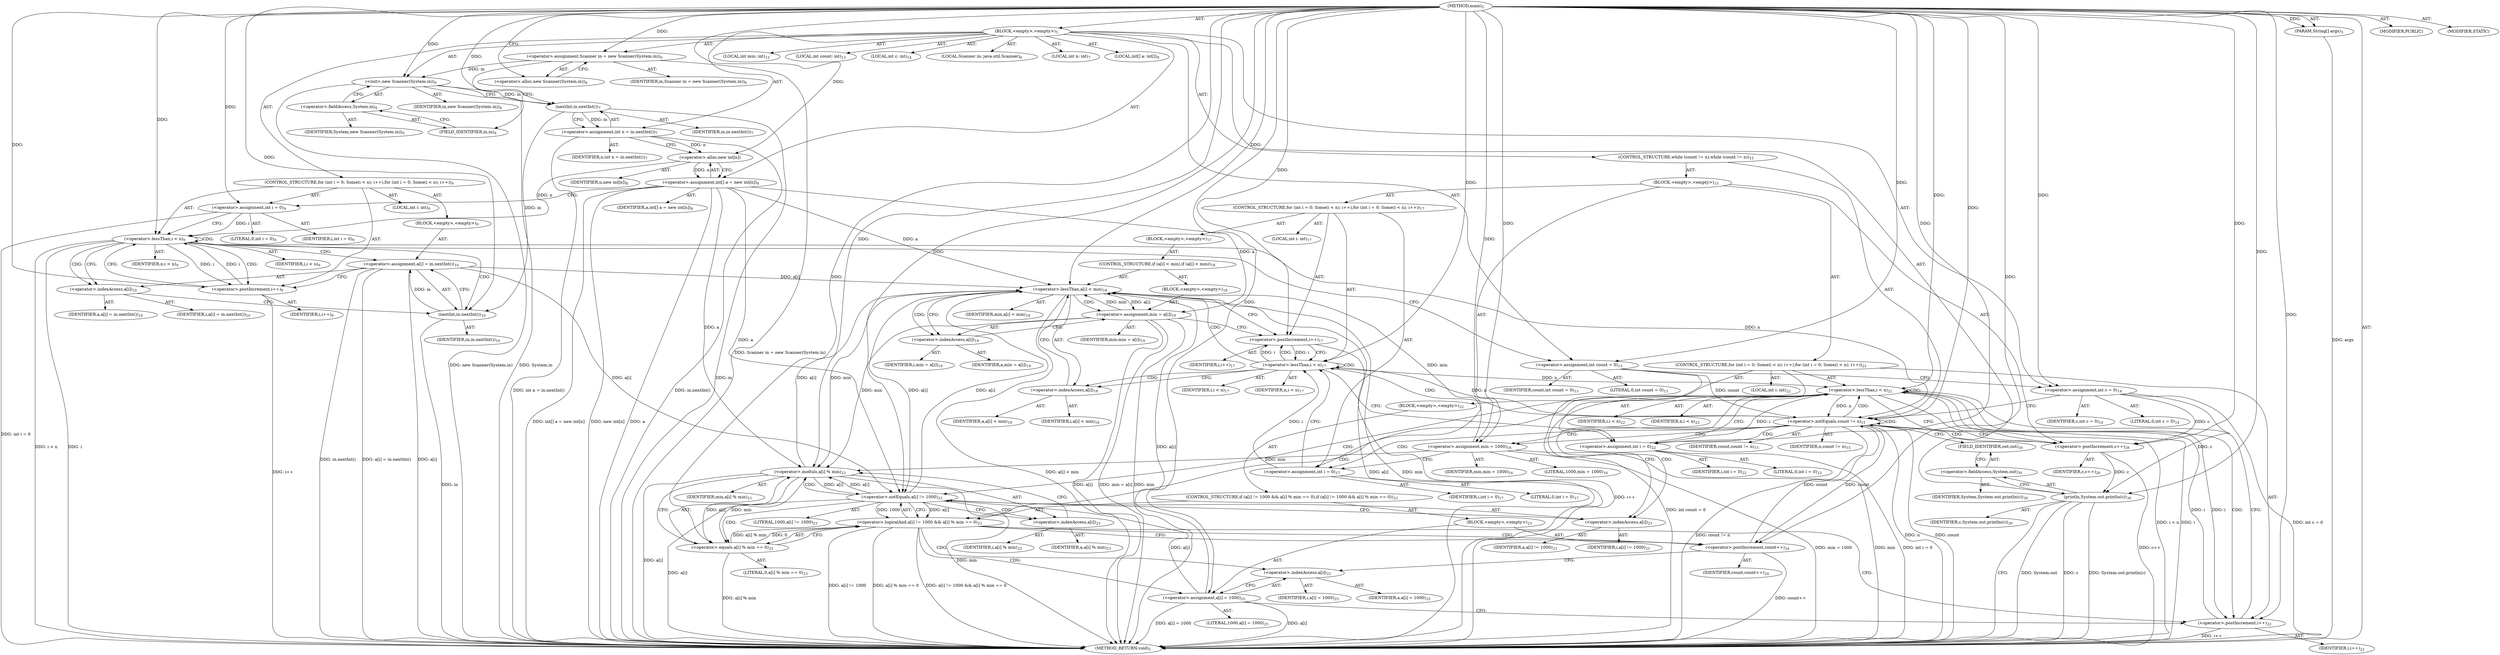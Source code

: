 digraph "main" {  
"19" [label = <(METHOD,main)<SUB>5</SUB>> ]
"20" [label = <(PARAM,String[] args)<SUB>5</SUB>> ]
"21" [label = <(BLOCK,&lt;empty&gt;,&lt;empty&gt;)<SUB>5</SUB>> ]
"4" [label = <(LOCAL,Scanner in: java.util.Scanner)<SUB>6</SUB>> ]
"22" [label = <(&lt;operator&gt;.assignment,Scanner in = new Scanner(System.in))<SUB>6</SUB>> ]
"23" [label = <(IDENTIFIER,in,Scanner in = new Scanner(System.in))<SUB>6</SUB>> ]
"24" [label = <(&lt;operator&gt;.alloc,new Scanner(System.in))<SUB>6</SUB>> ]
"25" [label = <(&lt;init&gt;,new Scanner(System.in))<SUB>6</SUB>> ]
"3" [label = <(IDENTIFIER,in,new Scanner(System.in))<SUB>6</SUB>> ]
"26" [label = <(&lt;operator&gt;.fieldAccess,System.in)<SUB>6</SUB>> ]
"27" [label = <(IDENTIFIER,System,new Scanner(System.in))<SUB>6</SUB>> ]
"28" [label = <(FIELD_IDENTIFIER,in,in)<SUB>6</SUB>> ]
"29" [label = <(LOCAL,int n: int)<SUB>7</SUB>> ]
"30" [label = <(&lt;operator&gt;.assignment,int n = in.nextInt())<SUB>7</SUB>> ]
"31" [label = <(IDENTIFIER,n,int n = in.nextInt())<SUB>7</SUB>> ]
"32" [label = <(nextInt,in.nextInt())<SUB>7</SUB>> ]
"33" [label = <(IDENTIFIER,in,in.nextInt())<SUB>7</SUB>> ]
"34" [label = <(LOCAL,int[] a: int[])<SUB>8</SUB>> ]
"35" [label = <(&lt;operator&gt;.assignment,int[] a = new int[n])<SUB>8</SUB>> ]
"36" [label = <(IDENTIFIER,a,int[] a = new int[n])<SUB>8</SUB>> ]
"37" [label = <(&lt;operator&gt;.alloc,new int[n])> ]
"38" [label = <(IDENTIFIER,n,new int[n])<SUB>8</SUB>> ]
"39" [label = <(CONTROL_STRUCTURE,for (int i = 0; Some(i &lt; n); i++),for (int i = 0; Some(i &lt; n); i++))<SUB>9</SUB>> ]
"40" [label = <(LOCAL,int i: int)<SUB>9</SUB>> ]
"41" [label = <(&lt;operator&gt;.assignment,int i = 0)<SUB>9</SUB>> ]
"42" [label = <(IDENTIFIER,i,int i = 0)<SUB>9</SUB>> ]
"43" [label = <(LITERAL,0,int i = 0)<SUB>9</SUB>> ]
"44" [label = <(&lt;operator&gt;.lessThan,i &lt; n)<SUB>9</SUB>> ]
"45" [label = <(IDENTIFIER,i,i &lt; n)<SUB>9</SUB>> ]
"46" [label = <(IDENTIFIER,n,i &lt; n)<SUB>9</SUB>> ]
"47" [label = <(&lt;operator&gt;.postIncrement,i++)<SUB>9</SUB>> ]
"48" [label = <(IDENTIFIER,i,i++)<SUB>9</SUB>> ]
"49" [label = <(BLOCK,&lt;empty&gt;,&lt;empty&gt;)<SUB>9</SUB>> ]
"50" [label = <(&lt;operator&gt;.assignment,a[i] = in.nextInt())<SUB>10</SUB>> ]
"51" [label = <(&lt;operator&gt;.indexAccess,a[i])<SUB>10</SUB>> ]
"52" [label = <(IDENTIFIER,a,a[i] = in.nextInt())<SUB>10</SUB>> ]
"53" [label = <(IDENTIFIER,i,a[i] = in.nextInt())<SUB>10</SUB>> ]
"54" [label = <(nextInt,in.nextInt())<SUB>10</SUB>> ]
"55" [label = <(IDENTIFIER,in,in.nextInt())<SUB>10</SUB>> ]
"56" [label = <(LOCAL,int min: int)<SUB>12</SUB>> ]
"57" [label = <(LOCAL,int count: int)<SUB>13</SUB>> ]
"58" [label = <(&lt;operator&gt;.assignment,int count = 0)<SUB>13</SUB>> ]
"59" [label = <(IDENTIFIER,count,int count = 0)<SUB>13</SUB>> ]
"60" [label = <(LITERAL,0,int count = 0)<SUB>13</SUB>> ]
"61" [label = <(LOCAL,int c: int)<SUB>14</SUB>> ]
"62" [label = <(&lt;operator&gt;.assignment,int c = 0)<SUB>14</SUB>> ]
"63" [label = <(IDENTIFIER,c,int c = 0)<SUB>14</SUB>> ]
"64" [label = <(LITERAL,0,int c = 0)<SUB>14</SUB>> ]
"65" [label = <(CONTROL_STRUCTURE,while (count != n),while (count != n))<SUB>15</SUB>> ]
"66" [label = <(&lt;operator&gt;.notEquals,count != n)<SUB>15</SUB>> ]
"67" [label = <(IDENTIFIER,count,count != n)<SUB>15</SUB>> ]
"68" [label = <(IDENTIFIER,n,count != n)<SUB>15</SUB>> ]
"69" [label = <(BLOCK,&lt;empty&gt;,&lt;empty&gt;)<SUB>15</SUB>> ]
"70" [label = <(&lt;operator&gt;.assignment,min = 1000)<SUB>16</SUB>> ]
"71" [label = <(IDENTIFIER,min,min = 1000)<SUB>16</SUB>> ]
"72" [label = <(LITERAL,1000,min = 1000)<SUB>16</SUB>> ]
"73" [label = <(CONTROL_STRUCTURE,for (int i = 0; Some(i &lt; n); i++),for (int i = 0; Some(i &lt; n); i++))<SUB>17</SUB>> ]
"74" [label = <(LOCAL,int i: int)<SUB>17</SUB>> ]
"75" [label = <(&lt;operator&gt;.assignment,int i = 0)<SUB>17</SUB>> ]
"76" [label = <(IDENTIFIER,i,int i = 0)<SUB>17</SUB>> ]
"77" [label = <(LITERAL,0,int i = 0)<SUB>17</SUB>> ]
"78" [label = <(&lt;operator&gt;.lessThan,i &lt; n)<SUB>17</SUB>> ]
"79" [label = <(IDENTIFIER,i,i &lt; n)<SUB>17</SUB>> ]
"80" [label = <(IDENTIFIER,n,i &lt; n)<SUB>17</SUB>> ]
"81" [label = <(&lt;operator&gt;.postIncrement,i++)<SUB>17</SUB>> ]
"82" [label = <(IDENTIFIER,i,i++)<SUB>17</SUB>> ]
"83" [label = <(BLOCK,&lt;empty&gt;,&lt;empty&gt;)<SUB>17</SUB>> ]
"84" [label = <(CONTROL_STRUCTURE,if (a[i] &lt; min),if (a[i] &lt; min))<SUB>18</SUB>> ]
"85" [label = <(&lt;operator&gt;.lessThan,a[i] &lt; min)<SUB>18</SUB>> ]
"86" [label = <(&lt;operator&gt;.indexAccess,a[i])<SUB>18</SUB>> ]
"87" [label = <(IDENTIFIER,a,a[i] &lt; min)<SUB>18</SUB>> ]
"88" [label = <(IDENTIFIER,i,a[i] &lt; min)<SUB>18</SUB>> ]
"89" [label = <(IDENTIFIER,min,a[i] &lt; min)<SUB>18</SUB>> ]
"90" [label = <(BLOCK,&lt;empty&gt;,&lt;empty&gt;)<SUB>18</SUB>> ]
"91" [label = <(&lt;operator&gt;.assignment,min = a[i])<SUB>19</SUB>> ]
"92" [label = <(IDENTIFIER,min,min = a[i])<SUB>19</SUB>> ]
"93" [label = <(&lt;operator&gt;.indexAccess,a[i])<SUB>19</SUB>> ]
"94" [label = <(IDENTIFIER,a,min = a[i])<SUB>19</SUB>> ]
"95" [label = <(IDENTIFIER,i,min = a[i])<SUB>19</SUB>> ]
"96" [label = <(CONTROL_STRUCTURE,for (int i = 0; Some(i &lt; n); i++),for (int i = 0; Some(i &lt; n); i++))<SUB>22</SUB>> ]
"97" [label = <(LOCAL,int i: int)<SUB>22</SUB>> ]
"98" [label = <(&lt;operator&gt;.assignment,int i = 0)<SUB>22</SUB>> ]
"99" [label = <(IDENTIFIER,i,int i = 0)<SUB>22</SUB>> ]
"100" [label = <(LITERAL,0,int i = 0)<SUB>22</SUB>> ]
"101" [label = <(&lt;operator&gt;.lessThan,i &lt; n)<SUB>22</SUB>> ]
"102" [label = <(IDENTIFIER,i,i &lt; n)<SUB>22</SUB>> ]
"103" [label = <(IDENTIFIER,n,i &lt; n)<SUB>22</SUB>> ]
"104" [label = <(&lt;operator&gt;.postIncrement,i++)<SUB>22</SUB>> ]
"105" [label = <(IDENTIFIER,i,i++)<SUB>22</SUB>> ]
"106" [label = <(BLOCK,&lt;empty&gt;,&lt;empty&gt;)<SUB>22</SUB>> ]
"107" [label = <(CONTROL_STRUCTURE,if (a[i] != 1000 &amp;&amp; a[i] % min == 0),if (a[i] != 1000 &amp;&amp; a[i] % min == 0))<SUB>23</SUB>> ]
"108" [label = <(&lt;operator&gt;.logicalAnd,a[i] != 1000 &amp;&amp; a[i] % min == 0)<SUB>23</SUB>> ]
"109" [label = <(&lt;operator&gt;.notEquals,a[i] != 1000)<SUB>23</SUB>> ]
"110" [label = <(&lt;operator&gt;.indexAccess,a[i])<SUB>23</SUB>> ]
"111" [label = <(IDENTIFIER,a,a[i] != 1000)<SUB>23</SUB>> ]
"112" [label = <(IDENTIFIER,i,a[i] != 1000)<SUB>23</SUB>> ]
"113" [label = <(LITERAL,1000,a[i] != 1000)<SUB>23</SUB>> ]
"114" [label = <(&lt;operator&gt;.equals,a[i] % min == 0)<SUB>23</SUB>> ]
"115" [label = <(&lt;operator&gt;.modulo,a[i] % min)<SUB>23</SUB>> ]
"116" [label = <(&lt;operator&gt;.indexAccess,a[i])<SUB>23</SUB>> ]
"117" [label = <(IDENTIFIER,a,a[i] % min)<SUB>23</SUB>> ]
"118" [label = <(IDENTIFIER,i,a[i] % min)<SUB>23</SUB>> ]
"119" [label = <(IDENTIFIER,min,a[i] % min)<SUB>23</SUB>> ]
"120" [label = <(LITERAL,0,a[i] % min == 0)<SUB>23</SUB>> ]
"121" [label = <(BLOCK,&lt;empty&gt;,&lt;empty&gt;)<SUB>23</SUB>> ]
"122" [label = <(&lt;operator&gt;.postIncrement,count++)<SUB>24</SUB>> ]
"123" [label = <(IDENTIFIER,count,count++)<SUB>24</SUB>> ]
"124" [label = <(&lt;operator&gt;.assignment,a[i] = 1000)<SUB>25</SUB>> ]
"125" [label = <(&lt;operator&gt;.indexAccess,a[i])<SUB>25</SUB>> ]
"126" [label = <(IDENTIFIER,a,a[i] = 1000)<SUB>25</SUB>> ]
"127" [label = <(IDENTIFIER,i,a[i] = 1000)<SUB>25</SUB>> ]
"128" [label = <(LITERAL,1000,a[i] = 1000)<SUB>25</SUB>> ]
"129" [label = <(&lt;operator&gt;.postIncrement,c++)<SUB>28</SUB>> ]
"130" [label = <(IDENTIFIER,c,c++)<SUB>28</SUB>> ]
"131" [label = <(println,System.out.println(c))<SUB>30</SUB>> ]
"132" [label = <(&lt;operator&gt;.fieldAccess,System.out)<SUB>30</SUB>> ]
"133" [label = <(IDENTIFIER,System,System.out.println(c))<SUB>30</SUB>> ]
"134" [label = <(FIELD_IDENTIFIER,out,out)<SUB>30</SUB>> ]
"135" [label = <(IDENTIFIER,c,System.out.println(c))<SUB>30</SUB>> ]
"136" [label = <(MODIFIER,PUBLIC)> ]
"137" [label = <(MODIFIER,STATIC)> ]
"138" [label = <(METHOD_RETURN,void)<SUB>5</SUB>> ]
  "19" -> "20"  [ label = "AST: "] 
  "19" -> "21"  [ label = "AST: "] 
  "19" -> "136"  [ label = "AST: "] 
  "19" -> "137"  [ label = "AST: "] 
  "19" -> "138"  [ label = "AST: "] 
  "21" -> "4"  [ label = "AST: "] 
  "21" -> "22"  [ label = "AST: "] 
  "21" -> "25"  [ label = "AST: "] 
  "21" -> "29"  [ label = "AST: "] 
  "21" -> "30"  [ label = "AST: "] 
  "21" -> "34"  [ label = "AST: "] 
  "21" -> "35"  [ label = "AST: "] 
  "21" -> "39"  [ label = "AST: "] 
  "21" -> "56"  [ label = "AST: "] 
  "21" -> "57"  [ label = "AST: "] 
  "21" -> "58"  [ label = "AST: "] 
  "21" -> "61"  [ label = "AST: "] 
  "21" -> "62"  [ label = "AST: "] 
  "21" -> "65"  [ label = "AST: "] 
  "21" -> "131"  [ label = "AST: "] 
  "22" -> "23"  [ label = "AST: "] 
  "22" -> "24"  [ label = "AST: "] 
  "25" -> "3"  [ label = "AST: "] 
  "25" -> "26"  [ label = "AST: "] 
  "26" -> "27"  [ label = "AST: "] 
  "26" -> "28"  [ label = "AST: "] 
  "30" -> "31"  [ label = "AST: "] 
  "30" -> "32"  [ label = "AST: "] 
  "32" -> "33"  [ label = "AST: "] 
  "35" -> "36"  [ label = "AST: "] 
  "35" -> "37"  [ label = "AST: "] 
  "37" -> "38"  [ label = "AST: "] 
  "39" -> "40"  [ label = "AST: "] 
  "39" -> "41"  [ label = "AST: "] 
  "39" -> "44"  [ label = "AST: "] 
  "39" -> "47"  [ label = "AST: "] 
  "39" -> "49"  [ label = "AST: "] 
  "41" -> "42"  [ label = "AST: "] 
  "41" -> "43"  [ label = "AST: "] 
  "44" -> "45"  [ label = "AST: "] 
  "44" -> "46"  [ label = "AST: "] 
  "47" -> "48"  [ label = "AST: "] 
  "49" -> "50"  [ label = "AST: "] 
  "50" -> "51"  [ label = "AST: "] 
  "50" -> "54"  [ label = "AST: "] 
  "51" -> "52"  [ label = "AST: "] 
  "51" -> "53"  [ label = "AST: "] 
  "54" -> "55"  [ label = "AST: "] 
  "58" -> "59"  [ label = "AST: "] 
  "58" -> "60"  [ label = "AST: "] 
  "62" -> "63"  [ label = "AST: "] 
  "62" -> "64"  [ label = "AST: "] 
  "65" -> "66"  [ label = "AST: "] 
  "65" -> "69"  [ label = "AST: "] 
  "66" -> "67"  [ label = "AST: "] 
  "66" -> "68"  [ label = "AST: "] 
  "69" -> "70"  [ label = "AST: "] 
  "69" -> "73"  [ label = "AST: "] 
  "69" -> "96"  [ label = "AST: "] 
  "69" -> "129"  [ label = "AST: "] 
  "70" -> "71"  [ label = "AST: "] 
  "70" -> "72"  [ label = "AST: "] 
  "73" -> "74"  [ label = "AST: "] 
  "73" -> "75"  [ label = "AST: "] 
  "73" -> "78"  [ label = "AST: "] 
  "73" -> "81"  [ label = "AST: "] 
  "73" -> "83"  [ label = "AST: "] 
  "75" -> "76"  [ label = "AST: "] 
  "75" -> "77"  [ label = "AST: "] 
  "78" -> "79"  [ label = "AST: "] 
  "78" -> "80"  [ label = "AST: "] 
  "81" -> "82"  [ label = "AST: "] 
  "83" -> "84"  [ label = "AST: "] 
  "84" -> "85"  [ label = "AST: "] 
  "84" -> "90"  [ label = "AST: "] 
  "85" -> "86"  [ label = "AST: "] 
  "85" -> "89"  [ label = "AST: "] 
  "86" -> "87"  [ label = "AST: "] 
  "86" -> "88"  [ label = "AST: "] 
  "90" -> "91"  [ label = "AST: "] 
  "91" -> "92"  [ label = "AST: "] 
  "91" -> "93"  [ label = "AST: "] 
  "93" -> "94"  [ label = "AST: "] 
  "93" -> "95"  [ label = "AST: "] 
  "96" -> "97"  [ label = "AST: "] 
  "96" -> "98"  [ label = "AST: "] 
  "96" -> "101"  [ label = "AST: "] 
  "96" -> "104"  [ label = "AST: "] 
  "96" -> "106"  [ label = "AST: "] 
  "98" -> "99"  [ label = "AST: "] 
  "98" -> "100"  [ label = "AST: "] 
  "101" -> "102"  [ label = "AST: "] 
  "101" -> "103"  [ label = "AST: "] 
  "104" -> "105"  [ label = "AST: "] 
  "106" -> "107"  [ label = "AST: "] 
  "107" -> "108"  [ label = "AST: "] 
  "107" -> "121"  [ label = "AST: "] 
  "108" -> "109"  [ label = "AST: "] 
  "108" -> "114"  [ label = "AST: "] 
  "109" -> "110"  [ label = "AST: "] 
  "109" -> "113"  [ label = "AST: "] 
  "110" -> "111"  [ label = "AST: "] 
  "110" -> "112"  [ label = "AST: "] 
  "114" -> "115"  [ label = "AST: "] 
  "114" -> "120"  [ label = "AST: "] 
  "115" -> "116"  [ label = "AST: "] 
  "115" -> "119"  [ label = "AST: "] 
  "116" -> "117"  [ label = "AST: "] 
  "116" -> "118"  [ label = "AST: "] 
  "121" -> "122"  [ label = "AST: "] 
  "121" -> "124"  [ label = "AST: "] 
  "122" -> "123"  [ label = "AST: "] 
  "124" -> "125"  [ label = "AST: "] 
  "124" -> "128"  [ label = "AST: "] 
  "125" -> "126"  [ label = "AST: "] 
  "125" -> "127"  [ label = "AST: "] 
  "129" -> "130"  [ label = "AST: "] 
  "131" -> "132"  [ label = "AST: "] 
  "131" -> "135"  [ label = "AST: "] 
  "132" -> "133"  [ label = "AST: "] 
  "132" -> "134"  [ label = "AST: "] 
  "22" -> "28"  [ label = "CFG: "] 
  "25" -> "32"  [ label = "CFG: "] 
  "30" -> "37"  [ label = "CFG: "] 
  "35" -> "41"  [ label = "CFG: "] 
  "58" -> "62"  [ label = "CFG: "] 
  "62" -> "66"  [ label = "CFG: "] 
  "131" -> "138"  [ label = "CFG: "] 
  "24" -> "22"  [ label = "CFG: "] 
  "26" -> "25"  [ label = "CFG: "] 
  "32" -> "30"  [ label = "CFG: "] 
  "37" -> "35"  [ label = "CFG: "] 
  "41" -> "44"  [ label = "CFG: "] 
  "44" -> "51"  [ label = "CFG: "] 
  "44" -> "58"  [ label = "CFG: "] 
  "47" -> "44"  [ label = "CFG: "] 
  "66" -> "70"  [ label = "CFG: "] 
  "66" -> "134"  [ label = "CFG: "] 
  "132" -> "131"  [ label = "CFG: "] 
  "28" -> "26"  [ label = "CFG: "] 
  "50" -> "47"  [ label = "CFG: "] 
  "70" -> "75"  [ label = "CFG: "] 
  "129" -> "66"  [ label = "CFG: "] 
  "134" -> "132"  [ label = "CFG: "] 
  "51" -> "54"  [ label = "CFG: "] 
  "54" -> "50"  [ label = "CFG: "] 
  "75" -> "78"  [ label = "CFG: "] 
  "78" -> "86"  [ label = "CFG: "] 
  "78" -> "98"  [ label = "CFG: "] 
  "81" -> "78"  [ label = "CFG: "] 
  "98" -> "101"  [ label = "CFG: "] 
  "101" -> "110"  [ label = "CFG: "] 
  "101" -> "129"  [ label = "CFG: "] 
  "104" -> "101"  [ label = "CFG: "] 
  "85" -> "93"  [ label = "CFG: "] 
  "85" -> "81"  [ label = "CFG: "] 
  "108" -> "122"  [ label = "CFG: "] 
  "108" -> "104"  [ label = "CFG: "] 
  "86" -> "85"  [ label = "CFG: "] 
  "91" -> "81"  [ label = "CFG: "] 
  "109" -> "108"  [ label = "CFG: "] 
  "109" -> "116"  [ label = "CFG: "] 
  "114" -> "108"  [ label = "CFG: "] 
  "122" -> "125"  [ label = "CFG: "] 
  "124" -> "104"  [ label = "CFG: "] 
  "93" -> "91"  [ label = "CFG: "] 
  "110" -> "109"  [ label = "CFG: "] 
  "115" -> "114"  [ label = "CFG: "] 
  "125" -> "124"  [ label = "CFG: "] 
  "116" -> "115"  [ label = "CFG: "] 
  "19" -> "24"  [ label = "CFG: "] 
  "20" -> "138"  [ label = "DDG: args"] 
  "22" -> "138"  [ label = "DDG: Scanner in = new Scanner(System.in)"] 
  "25" -> "138"  [ label = "DDG: System.in"] 
  "25" -> "138"  [ label = "DDG: new Scanner(System.in)"] 
  "32" -> "138"  [ label = "DDG: in"] 
  "30" -> "138"  [ label = "DDG: in.nextInt()"] 
  "30" -> "138"  [ label = "DDG: int n = in.nextInt()"] 
  "35" -> "138"  [ label = "DDG: a"] 
  "35" -> "138"  [ label = "DDG: new int[n]"] 
  "35" -> "138"  [ label = "DDG: int[] a = new int[n]"] 
  "41" -> "138"  [ label = "DDG: int i = 0"] 
  "44" -> "138"  [ label = "DDG: i"] 
  "44" -> "138"  [ label = "DDG: i &lt; n"] 
  "58" -> "138"  [ label = "DDG: int count = 0"] 
  "62" -> "138"  [ label = "DDG: int c = 0"] 
  "66" -> "138"  [ label = "DDG: count"] 
  "66" -> "138"  [ label = "DDG: n"] 
  "66" -> "138"  [ label = "DDG: count != n"] 
  "131" -> "138"  [ label = "DDG: System.out"] 
  "131" -> "138"  [ label = "DDG: c"] 
  "131" -> "138"  [ label = "DDG: System.out.println(c)"] 
  "70" -> "138"  [ label = "DDG: min"] 
  "70" -> "138"  [ label = "DDG: min = 1000"] 
  "98" -> "138"  [ label = "DDG: int i = 0"] 
  "101" -> "138"  [ label = "DDG: i"] 
  "101" -> "138"  [ label = "DDG: i &lt; n"] 
  "129" -> "138"  [ label = "DDG: c++"] 
  "109" -> "138"  [ label = "DDG: a[i]"] 
  "108" -> "138"  [ label = "DDG: a[i] != 1000"] 
  "115" -> "138"  [ label = "DDG: a[i]"] 
  "115" -> "138"  [ label = "DDG: min"] 
  "114" -> "138"  [ label = "DDG: a[i] % min"] 
  "108" -> "138"  [ label = "DDG: a[i] % min == 0"] 
  "108" -> "138"  [ label = "DDG: a[i] != 1000 &amp;&amp; a[i] % min == 0"] 
  "122" -> "138"  [ label = "DDG: count++"] 
  "124" -> "138"  [ label = "DDG: a[i]"] 
  "124" -> "138"  [ label = "DDG: a[i] = 1000"] 
  "104" -> "138"  [ label = "DDG: i++"] 
  "85" -> "138"  [ label = "DDG: a[i]"] 
  "85" -> "138"  [ label = "DDG: min"] 
  "85" -> "138"  [ label = "DDG: a[i] &lt; min"] 
  "91" -> "138"  [ label = "DDG: min"] 
  "91" -> "138"  [ label = "DDG: a[i]"] 
  "91" -> "138"  [ label = "DDG: min = a[i]"] 
  "81" -> "138"  [ label = "DDG: i++"] 
  "50" -> "138"  [ label = "DDG: a[i]"] 
  "54" -> "138"  [ label = "DDG: in"] 
  "50" -> "138"  [ label = "DDG: in.nextInt()"] 
  "50" -> "138"  [ label = "DDG: a[i] = in.nextInt()"] 
  "47" -> "138"  [ label = "DDG: i++"] 
  "19" -> "20"  [ label = "DDG: "] 
  "19" -> "22"  [ label = "DDG: "] 
  "32" -> "30"  [ label = "DDG: in"] 
  "37" -> "35"  [ label = "DDG: n"] 
  "19" -> "58"  [ label = "DDG: "] 
  "19" -> "62"  [ label = "DDG: "] 
  "22" -> "25"  [ label = "DDG: in"] 
  "19" -> "25"  [ label = "DDG: "] 
  "19" -> "41"  [ label = "DDG: "] 
  "62" -> "131"  [ label = "DDG: c"] 
  "129" -> "131"  [ label = "DDG: c"] 
  "19" -> "131"  [ label = "DDG: "] 
  "25" -> "32"  [ label = "DDG: in"] 
  "19" -> "32"  [ label = "DDG: "] 
  "30" -> "37"  [ label = "DDG: n"] 
  "19" -> "37"  [ label = "DDG: "] 
  "41" -> "44"  [ label = "DDG: i"] 
  "47" -> "44"  [ label = "DDG: i"] 
  "19" -> "44"  [ label = "DDG: "] 
  "37" -> "44"  [ label = "DDG: n"] 
  "44" -> "47"  [ label = "DDG: i"] 
  "19" -> "47"  [ label = "DDG: "] 
  "54" -> "50"  [ label = "DDG: in"] 
  "58" -> "66"  [ label = "DDG: count"] 
  "122" -> "66"  [ label = "DDG: count"] 
  "19" -> "66"  [ label = "DDG: "] 
  "44" -> "66"  [ label = "DDG: n"] 
  "101" -> "66"  [ label = "DDG: n"] 
  "19" -> "70"  [ label = "DDG: "] 
  "19" -> "75"  [ label = "DDG: "] 
  "19" -> "98"  [ label = "DDG: "] 
  "62" -> "129"  [ label = "DDG: c"] 
  "19" -> "129"  [ label = "DDG: "] 
  "32" -> "54"  [ label = "DDG: in"] 
  "19" -> "54"  [ label = "DDG: "] 
  "75" -> "78"  [ label = "DDG: i"] 
  "81" -> "78"  [ label = "DDG: i"] 
  "19" -> "78"  [ label = "DDG: "] 
  "66" -> "78"  [ label = "DDG: n"] 
  "78" -> "81"  [ label = "DDG: i"] 
  "19" -> "81"  [ label = "DDG: "] 
  "98" -> "101"  [ label = "DDG: i"] 
  "104" -> "101"  [ label = "DDG: i"] 
  "19" -> "101"  [ label = "DDG: "] 
  "78" -> "101"  [ label = "DDG: n"] 
  "101" -> "104"  [ label = "DDG: i"] 
  "19" -> "104"  [ label = "DDG: "] 
  "35" -> "85"  [ label = "DDG: a"] 
  "109" -> "85"  [ label = "DDG: a[i]"] 
  "115" -> "85"  [ label = "DDG: a[i]"] 
  "124" -> "85"  [ label = "DDG: a[i]"] 
  "50" -> "85"  [ label = "DDG: a[i]"] 
  "70" -> "85"  [ label = "DDG: min"] 
  "91" -> "85"  [ label = "DDG: min"] 
  "19" -> "85"  [ label = "DDG: "] 
  "35" -> "91"  [ label = "DDG: a"] 
  "85" -> "91"  [ label = "DDG: a[i]"] 
  "109" -> "108"  [ label = "DDG: a[i]"] 
  "109" -> "108"  [ label = "DDG: 1000"] 
  "114" -> "108"  [ label = "DDG: a[i] % min"] 
  "114" -> "108"  [ label = "DDG: 0"] 
  "19" -> "124"  [ label = "DDG: "] 
  "35" -> "109"  [ label = "DDG: a"] 
  "115" -> "109"  [ label = "DDG: a[i]"] 
  "124" -> "109"  [ label = "DDG: a[i]"] 
  "85" -> "109"  [ label = "DDG: a[i]"] 
  "50" -> "109"  [ label = "DDG: a[i]"] 
  "19" -> "109"  [ label = "DDG: "] 
  "115" -> "114"  [ label = "DDG: a[i]"] 
  "115" -> "114"  [ label = "DDG: min"] 
  "19" -> "114"  [ label = "DDG: "] 
  "66" -> "122"  [ label = "DDG: count"] 
  "19" -> "122"  [ label = "DDG: "] 
  "35" -> "115"  [ label = "DDG: a"] 
  "109" -> "115"  [ label = "DDG: a[i]"] 
  "70" -> "115"  [ label = "DDG: min"] 
  "85" -> "115"  [ label = "DDG: min"] 
  "91" -> "115"  [ label = "DDG: min"] 
  "19" -> "115"  [ label = "DDG: "] 
  "44" -> "47"  [ label = "CDG: "] 
  "44" -> "51"  [ label = "CDG: "] 
  "44" -> "50"  [ label = "CDG: "] 
  "44" -> "44"  [ label = "CDG: "] 
  "44" -> "54"  [ label = "CDG: "] 
  "66" -> "66"  [ label = "CDG: "] 
  "66" -> "98"  [ label = "CDG: "] 
  "66" -> "75"  [ label = "CDG: "] 
  "66" -> "129"  [ label = "CDG: "] 
  "66" -> "101"  [ label = "CDG: "] 
  "66" -> "70"  [ label = "CDG: "] 
  "66" -> "78"  [ label = "CDG: "] 
  "78" -> "81"  [ label = "CDG: "] 
  "78" -> "85"  [ label = "CDG: "] 
  "78" -> "78"  [ label = "CDG: "] 
  "78" -> "86"  [ label = "CDG: "] 
  "101" -> "104"  [ label = "CDG: "] 
  "101" -> "101"  [ label = "CDG: "] 
  "101" -> "110"  [ label = "CDG: "] 
  "101" -> "108"  [ label = "CDG: "] 
  "101" -> "109"  [ label = "CDG: "] 
  "85" -> "91"  [ label = "CDG: "] 
  "85" -> "93"  [ label = "CDG: "] 
  "108" -> "122"  [ label = "CDG: "] 
  "108" -> "124"  [ label = "CDG: "] 
  "108" -> "125"  [ label = "CDG: "] 
  "109" -> "115"  [ label = "CDG: "] 
  "109" -> "116"  [ label = "CDG: "] 
  "109" -> "114"  [ label = "CDG: "] 
}
